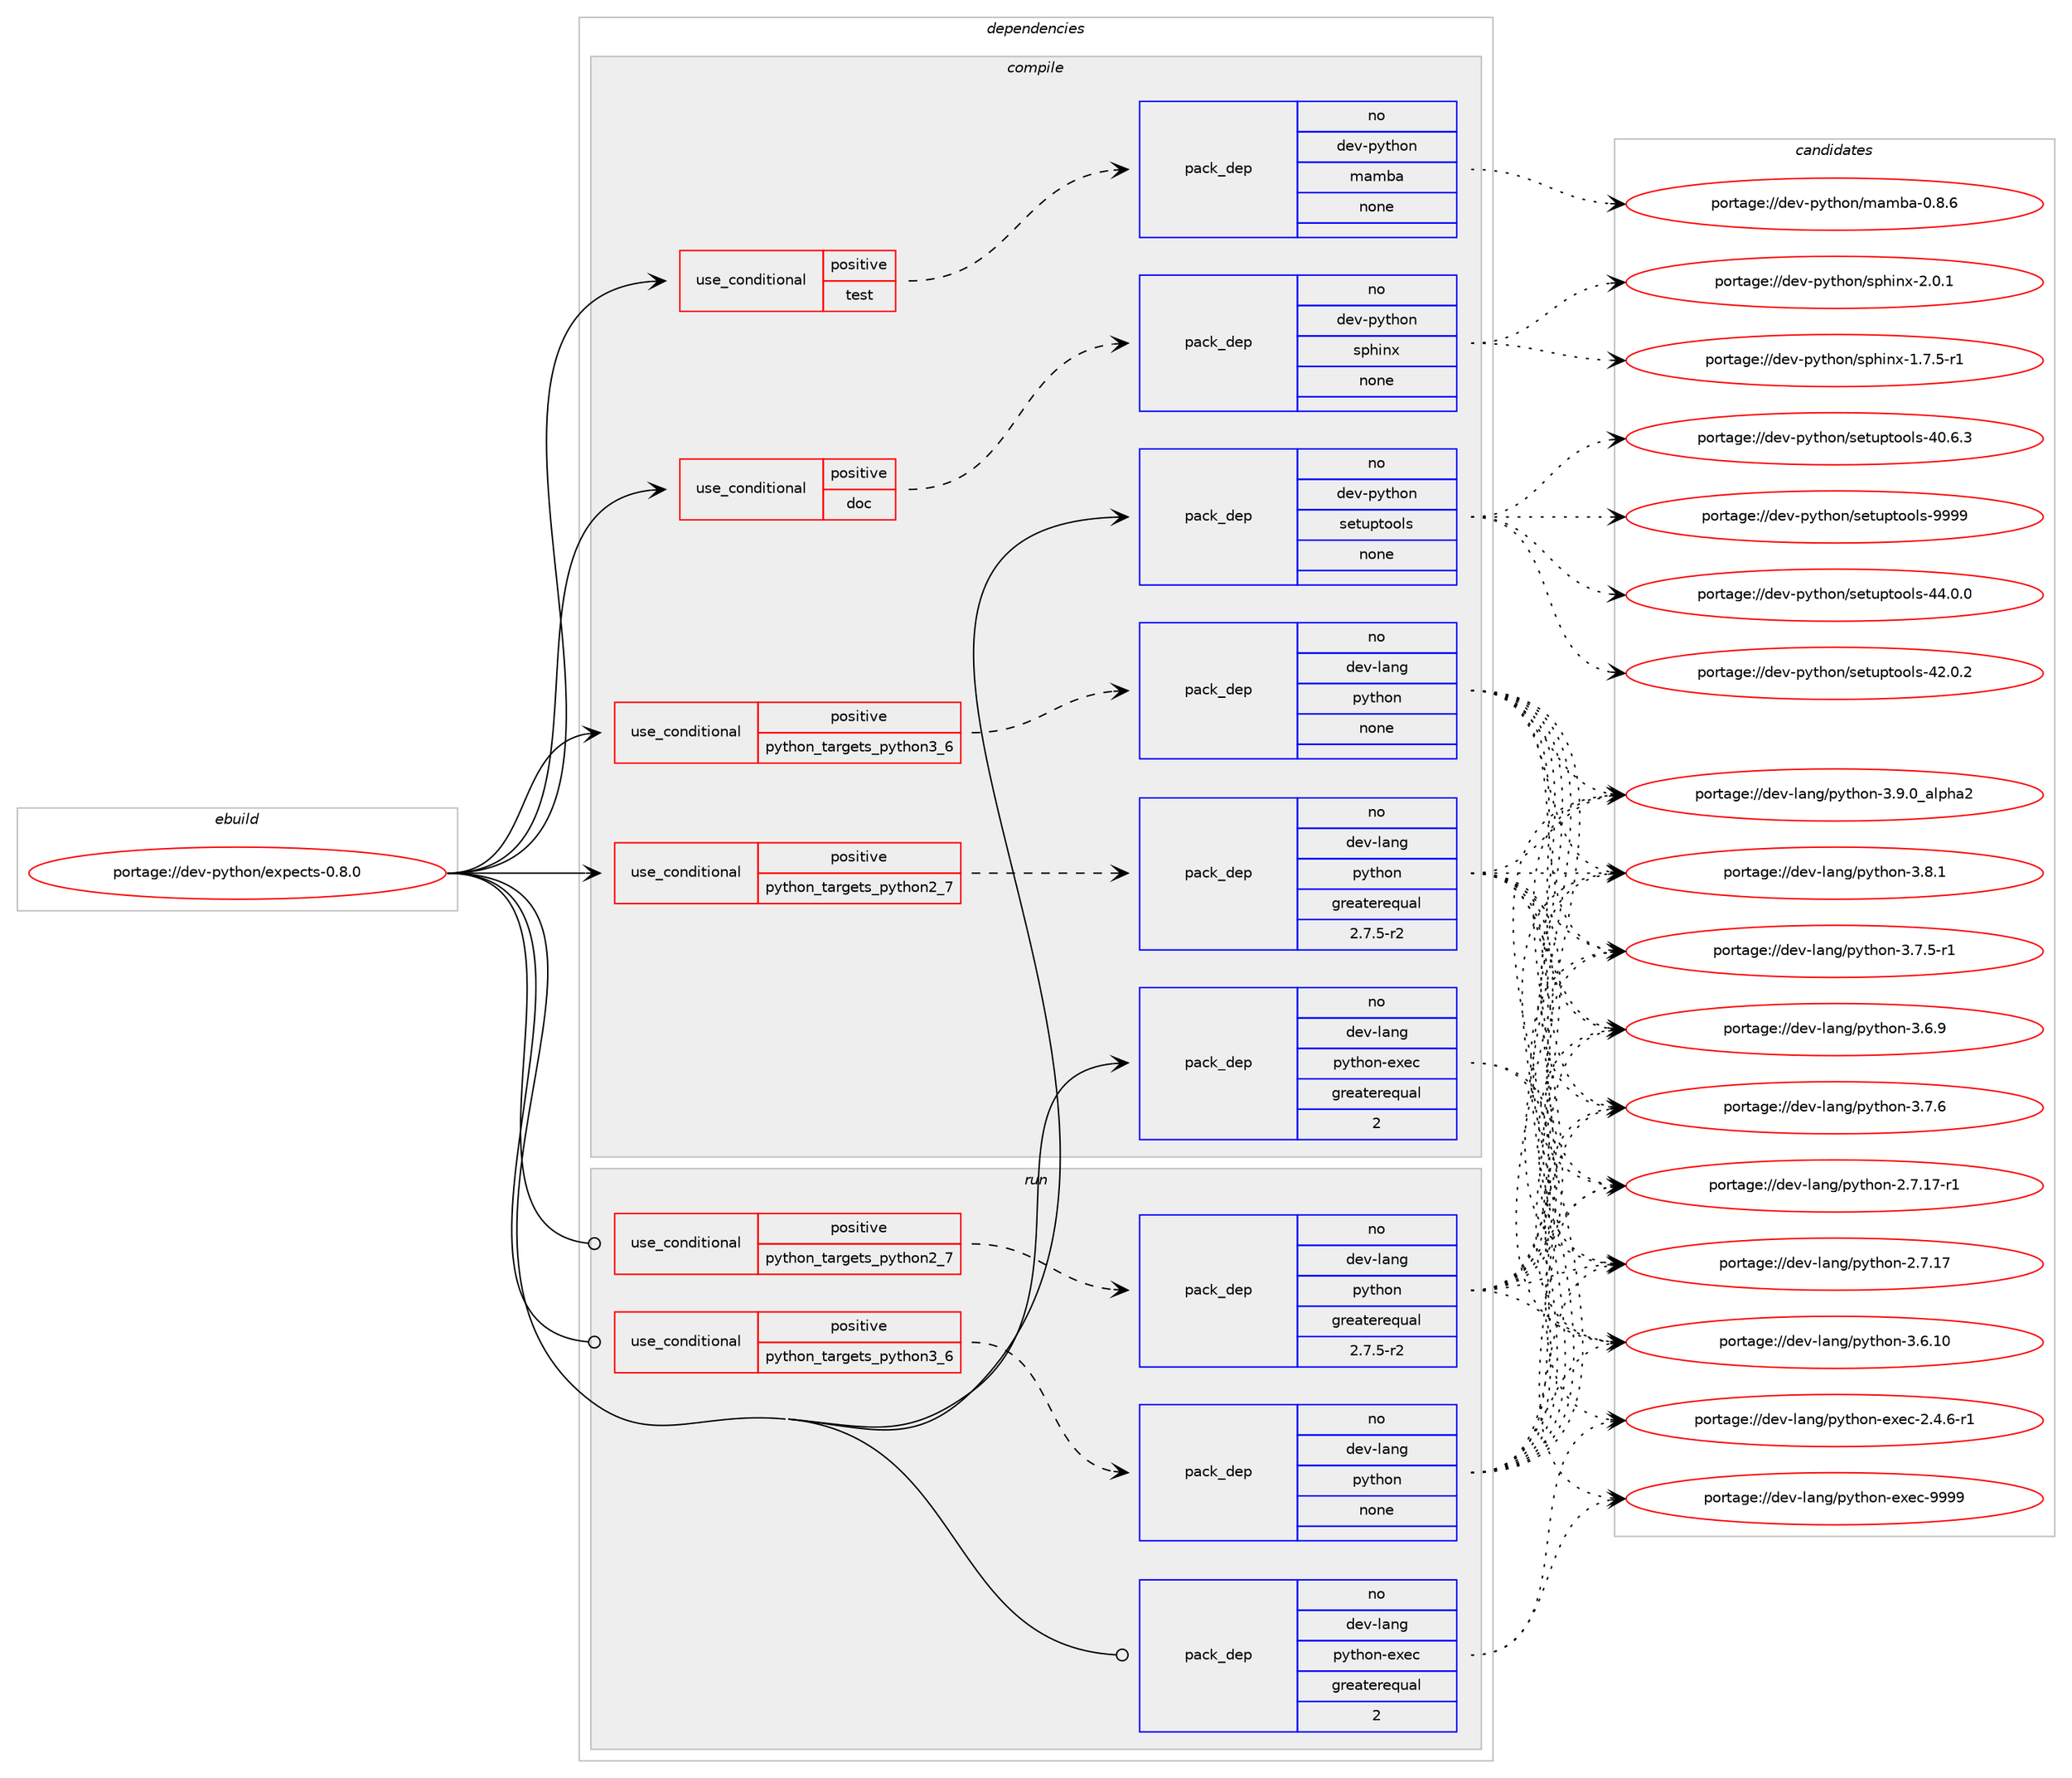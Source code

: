 digraph prolog {

# *************
# Graph options
# *************

newrank=true;
concentrate=true;
compound=true;
graph [rankdir=LR,fontname=Helvetica,fontsize=10,ranksep=1.5];#, ranksep=2.5, nodesep=0.2];
edge  [arrowhead=vee];
node  [fontname=Helvetica,fontsize=10];

# **********
# The ebuild
# **********

subgraph cluster_leftcol {
color=gray;
rank=same;
label=<<i>ebuild</i>>;
id [label="portage://dev-python/expects-0.8.0", color=red, width=4, href="../dev-python/expects-0.8.0.svg"];
}

# ****************
# The dependencies
# ****************

subgraph cluster_midcol {
color=gray;
label=<<i>dependencies</i>>;
subgraph cluster_compile {
fillcolor="#eeeeee";
style=filled;
label=<<i>compile</i>>;
subgraph cond116195 {
dependency461958 [label=<<TABLE BORDER="0" CELLBORDER="1" CELLSPACING="0" CELLPADDING="4"><TR><TD ROWSPAN="3" CELLPADDING="10">use_conditional</TD></TR><TR><TD>positive</TD></TR><TR><TD>doc</TD></TR></TABLE>>, shape=none, color=red];
subgraph pack340773 {
dependency461959 [label=<<TABLE BORDER="0" CELLBORDER="1" CELLSPACING="0" CELLPADDING="4" WIDTH="220"><TR><TD ROWSPAN="6" CELLPADDING="30">pack_dep</TD></TR><TR><TD WIDTH="110">no</TD></TR><TR><TD>dev-python</TD></TR><TR><TD>sphinx</TD></TR><TR><TD>none</TD></TR><TR><TD></TD></TR></TABLE>>, shape=none, color=blue];
}
dependency461958:e -> dependency461959:w [weight=20,style="dashed",arrowhead="vee"];
}
id:e -> dependency461958:w [weight=20,style="solid",arrowhead="vee"];
subgraph cond116196 {
dependency461960 [label=<<TABLE BORDER="0" CELLBORDER="1" CELLSPACING="0" CELLPADDING="4"><TR><TD ROWSPAN="3" CELLPADDING="10">use_conditional</TD></TR><TR><TD>positive</TD></TR><TR><TD>python_targets_python2_7</TD></TR></TABLE>>, shape=none, color=red];
subgraph pack340774 {
dependency461961 [label=<<TABLE BORDER="0" CELLBORDER="1" CELLSPACING="0" CELLPADDING="4" WIDTH="220"><TR><TD ROWSPAN="6" CELLPADDING="30">pack_dep</TD></TR><TR><TD WIDTH="110">no</TD></TR><TR><TD>dev-lang</TD></TR><TR><TD>python</TD></TR><TR><TD>greaterequal</TD></TR><TR><TD>2.7.5-r2</TD></TR></TABLE>>, shape=none, color=blue];
}
dependency461960:e -> dependency461961:w [weight=20,style="dashed",arrowhead="vee"];
}
id:e -> dependency461960:w [weight=20,style="solid",arrowhead="vee"];
subgraph cond116197 {
dependency461962 [label=<<TABLE BORDER="0" CELLBORDER="1" CELLSPACING="0" CELLPADDING="4"><TR><TD ROWSPAN="3" CELLPADDING="10">use_conditional</TD></TR><TR><TD>positive</TD></TR><TR><TD>python_targets_python3_6</TD></TR></TABLE>>, shape=none, color=red];
subgraph pack340775 {
dependency461963 [label=<<TABLE BORDER="0" CELLBORDER="1" CELLSPACING="0" CELLPADDING="4" WIDTH="220"><TR><TD ROWSPAN="6" CELLPADDING="30">pack_dep</TD></TR><TR><TD WIDTH="110">no</TD></TR><TR><TD>dev-lang</TD></TR><TR><TD>python</TD></TR><TR><TD>none</TD></TR><TR><TD></TD></TR></TABLE>>, shape=none, color=blue];
}
dependency461962:e -> dependency461963:w [weight=20,style="dashed",arrowhead="vee"];
}
id:e -> dependency461962:w [weight=20,style="solid",arrowhead="vee"];
subgraph cond116198 {
dependency461964 [label=<<TABLE BORDER="0" CELLBORDER="1" CELLSPACING="0" CELLPADDING="4"><TR><TD ROWSPAN="3" CELLPADDING="10">use_conditional</TD></TR><TR><TD>positive</TD></TR><TR><TD>test</TD></TR></TABLE>>, shape=none, color=red];
subgraph pack340776 {
dependency461965 [label=<<TABLE BORDER="0" CELLBORDER="1" CELLSPACING="0" CELLPADDING="4" WIDTH="220"><TR><TD ROWSPAN="6" CELLPADDING="30">pack_dep</TD></TR><TR><TD WIDTH="110">no</TD></TR><TR><TD>dev-python</TD></TR><TR><TD>mamba</TD></TR><TR><TD>none</TD></TR><TR><TD></TD></TR></TABLE>>, shape=none, color=blue];
}
dependency461964:e -> dependency461965:w [weight=20,style="dashed",arrowhead="vee"];
}
id:e -> dependency461964:w [weight=20,style="solid",arrowhead="vee"];
subgraph pack340777 {
dependency461966 [label=<<TABLE BORDER="0" CELLBORDER="1" CELLSPACING="0" CELLPADDING="4" WIDTH="220"><TR><TD ROWSPAN="6" CELLPADDING="30">pack_dep</TD></TR><TR><TD WIDTH="110">no</TD></TR><TR><TD>dev-lang</TD></TR><TR><TD>python-exec</TD></TR><TR><TD>greaterequal</TD></TR><TR><TD>2</TD></TR></TABLE>>, shape=none, color=blue];
}
id:e -> dependency461966:w [weight=20,style="solid",arrowhead="vee"];
subgraph pack340778 {
dependency461967 [label=<<TABLE BORDER="0" CELLBORDER="1" CELLSPACING="0" CELLPADDING="4" WIDTH="220"><TR><TD ROWSPAN="6" CELLPADDING="30">pack_dep</TD></TR><TR><TD WIDTH="110">no</TD></TR><TR><TD>dev-python</TD></TR><TR><TD>setuptools</TD></TR><TR><TD>none</TD></TR><TR><TD></TD></TR></TABLE>>, shape=none, color=blue];
}
id:e -> dependency461967:w [weight=20,style="solid",arrowhead="vee"];
}
subgraph cluster_compileandrun {
fillcolor="#eeeeee";
style=filled;
label=<<i>compile and run</i>>;
}
subgraph cluster_run {
fillcolor="#eeeeee";
style=filled;
label=<<i>run</i>>;
subgraph cond116199 {
dependency461968 [label=<<TABLE BORDER="0" CELLBORDER="1" CELLSPACING="0" CELLPADDING="4"><TR><TD ROWSPAN="3" CELLPADDING="10">use_conditional</TD></TR><TR><TD>positive</TD></TR><TR><TD>python_targets_python2_7</TD></TR></TABLE>>, shape=none, color=red];
subgraph pack340779 {
dependency461969 [label=<<TABLE BORDER="0" CELLBORDER="1" CELLSPACING="0" CELLPADDING="4" WIDTH="220"><TR><TD ROWSPAN="6" CELLPADDING="30">pack_dep</TD></TR><TR><TD WIDTH="110">no</TD></TR><TR><TD>dev-lang</TD></TR><TR><TD>python</TD></TR><TR><TD>greaterequal</TD></TR><TR><TD>2.7.5-r2</TD></TR></TABLE>>, shape=none, color=blue];
}
dependency461968:e -> dependency461969:w [weight=20,style="dashed",arrowhead="vee"];
}
id:e -> dependency461968:w [weight=20,style="solid",arrowhead="odot"];
subgraph cond116200 {
dependency461970 [label=<<TABLE BORDER="0" CELLBORDER="1" CELLSPACING="0" CELLPADDING="4"><TR><TD ROWSPAN="3" CELLPADDING="10">use_conditional</TD></TR><TR><TD>positive</TD></TR><TR><TD>python_targets_python3_6</TD></TR></TABLE>>, shape=none, color=red];
subgraph pack340780 {
dependency461971 [label=<<TABLE BORDER="0" CELLBORDER="1" CELLSPACING="0" CELLPADDING="4" WIDTH="220"><TR><TD ROWSPAN="6" CELLPADDING="30">pack_dep</TD></TR><TR><TD WIDTH="110">no</TD></TR><TR><TD>dev-lang</TD></TR><TR><TD>python</TD></TR><TR><TD>none</TD></TR><TR><TD></TD></TR></TABLE>>, shape=none, color=blue];
}
dependency461970:e -> dependency461971:w [weight=20,style="dashed",arrowhead="vee"];
}
id:e -> dependency461970:w [weight=20,style="solid",arrowhead="odot"];
subgraph pack340781 {
dependency461972 [label=<<TABLE BORDER="0" CELLBORDER="1" CELLSPACING="0" CELLPADDING="4" WIDTH="220"><TR><TD ROWSPAN="6" CELLPADDING="30">pack_dep</TD></TR><TR><TD WIDTH="110">no</TD></TR><TR><TD>dev-lang</TD></TR><TR><TD>python-exec</TD></TR><TR><TD>greaterequal</TD></TR><TR><TD>2</TD></TR></TABLE>>, shape=none, color=blue];
}
id:e -> dependency461972:w [weight=20,style="solid",arrowhead="odot"];
}
}

# **************
# The candidates
# **************

subgraph cluster_choices {
rank=same;
color=gray;
label=<<i>candidates</i>>;

subgraph choice340773 {
color=black;
nodesep=1;
choice1001011184511212111610411111047115112104105110120455046484649 [label="portage://dev-python/sphinx-2.0.1", color=red, width=4,href="../dev-python/sphinx-2.0.1.svg"];
choice10010111845112121116104111110471151121041051101204549465546534511449 [label="portage://dev-python/sphinx-1.7.5-r1", color=red, width=4,href="../dev-python/sphinx-1.7.5-r1.svg"];
dependency461959:e -> choice1001011184511212111610411111047115112104105110120455046484649:w [style=dotted,weight="100"];
dependency461959:e -> choice10010111845112121116104111110471151121041051101204549465546534511449:w [style=dotted,weight="100"];
}
subgraph choice340774 {
color=black;
nodesep=1;
choice10010111845108971101034711212111610411111045514657464895971081121049750 [label="portage://dev-lang/python-3.9.0_alpha2", color=red, width=4,href="../dev-lang/python-3.9.0_alpha2.svg"];
choice100101118451089711010347112121116104111110455146564649 [label="portage://dev-lang/python-3.8.1", color=red, width=4,href="../dev-lang/python-3.8.1.svg"];
choice100101118451089711010347112121116104111110455146554654 [label="portage://dev-lang/python-3.7.6", color=red, width=4,href="../dev-lang/python-3.7.6.svg"];
choice1001011184510897110103471121211161041111104551465546534511449 [label="portage://dev-lang/python-3.7.5-r1", color=red, width=4,href="../dev-lang/python-3.7.5-r1.svg"];
choice100101118451089711010347112121116104111110455146544657 [label="portage://dev-lang/python-3.6.9", color=red, width=4,href="../dev-lang/python-3.6.9.svg"];
choice10010111845108971101034711212111610411111045514654464948 [label="portage://dev-lang/python-3.6.10", color=red, width=4,href="../dev-lang/python-3.6.10.svg"];
choice100101118451089711010347112121116104111110455046554649554511449 [label="portage://dev-lang/python-2.7.17-r1", color=red, width=4,href="../dev-lang/python-2.7.17-r1.svg"];
choice10010111845108971101034711212111610411111045504655464955 [label="portage://dev-lang/python-2.7.17", color=red, width=4,href="../dev-lang/python-2.7.17.svg"];
dependency461961:e -> choice10010111845108971101034711212111610411111045514657464895971081121049750:w [style=dotted,weight="100"];
dependency461961:e -> choice100101118451089711010347112121116104111110455146564649:w [style=dotted,weight="100"];
dependency461961:e -> choice100101118451089711010347112121116104111110455146554654:w [style=dotted,weight="100"];
dependency461961:e -> choice1001011184510897110103471121211161041111104551465546534511449:w [style=dotted,weight="100"];
dependency461961:e -> choice100101118451089711010347112121116104111110455146544657:w [style=dotted,weight="100"];
dependency461961:e -> choice10010111845108971101034711212111610411111045514654464948:w [style=dotted,weight="100"];
dependency461961:e -> choice100101118451089711010347112121116104111110455046554649554511449:w [style=dotted,weight="100"];
dependency461961:e -> choice10010111845108971101034711212111610411111045504655464955:w [style=dotted,weight="100"];
}
subgraph choice340775 {
color=black;
nodesep=1;
choice10010111845108971101034711212111610411111045514657464895971081121049750 [label="portage://dev-lang/python-3.9.0_alpha2", color=red, width=4,href="../dev-lang/python-3.9.0_alpha2.svg"];
choice100101118451089711010347112121116104111110455146564649 [label="portage://dev-lang/python-3.8.1", color=red, width=4,href="../dev-lang/python-3.8.1.svg"];
choice100101118451089711010347112121116104111110455146554654 [label="portage://dev-lang/python-3.7.6", color=red, width=4,href="../dev-lang/python-3.7.6.svg"];
choice1001011184510897110103471121211161041111104551465546534511449 [label="portage://dev-lang/python-3.7.5-r1", color=red, width=4,href="../dev-lang/python-3.7.5-r1.svg"];
choice100101118451089711010347112121116104111110455146544657 [label="portage://dev-lang/python-3.6.9", color=red, width=4,href="../dev-lang/python-3.6.9.svg"];
choice10010111845108971101034711212111610411111045514654464948 [label="portage://dev-lang/python-3.6.10", color=red, width=4,href="../dev-lang/python-3.6.10.svg"];
choice100101118451089711010347112121116104111110455046554649554511449 [label="portage://dev-lang/python-2.7.17-r1", color=red, width=4,href="../dev-lang/python-2.7.17-r1.svg"];
choice10010111845108971101034711212111610411111045504655464955 [label="portage://dev-lang/python-2.7.17", color=red, width=4,href="../dev-lang/python-2.7.17.svg"];
dependency461963:e -> choice10010111845108971101034711212111610411111045514657464895971081121049750:w [style=dotted,weight="100"];
dependency461963:e -> choice100101118451089711010347112121116104111110455146564649:w [style=dotted,weight="100"];
dependency461963:e -> choice100101118451089711010347112121116104111110455146554654:w [style=dotted,weight="100"];
dependency461963:e -> choice1001011184510897110103471121211161041111104551465546534511449:w [style=dotted,weight="100"];
dependency461963:e -> choice100101118451089711010347112121116104111110455146544657:w [style=dotted,weight="100"];
dependency461963:e -> choice10010111845108971101034711212111610411111045514654464948:w [style=dotted,weight="100"];
dependency461963:e -> choice100101118451089711010347112121116104111110455046554649554511449:w [style=dotted,weight="100"];
dependency461963:e -> choice10010111845108971101034711212111610411111045504655464955:w [style=dotted,weight="100"];
}
subgraph choice340776 {
color=black;
nodesep=1;
choice1001011184511212111610411111047109971099897454846564654 [label="portage://dev-python/mamba-0.8.6", color=red, width=4,href="../dev-python/mamba-0.8.6.svg"];
dependency461965:e -> choice1001011184511212111610411111047109971099897454846564654:w [style=dotted,weight="100"];
}
subgraph choice340777 {
color=black;
nodesep=1;
choice10010111845108971101034711212111610411111045101120101994557575757 [label="portage://dev-lang/python-exec-9999", color=red, width=4,href="../dev-lang/python-exec-9999.svg"];
choice10010111845108971101034711212111610411111045101120101994550465246544511449 [label="portage://dev-lang/python-exec-2.4.6-r1", color=red, width=4,href="../dev-lang/python-exec-2.4.6-r1.svg"];
dependency461966:e -> choice10010111845108971101034711212111610411111045101120101994557575757:w [style=dotted,weight="100"];
dependency461966:e -> choice10010111845108971101034711212111610411111045101120101994550465246544511449:w [style=dotted,weight="100"];
}
subgraph choice340778 {
color=black;
nodesep=1;
choice10010111845112121116104111110471151011161171121161111111081154557575757 [label="portage://dev-python/setuptools-9999", color=red, width=4,href="../dev-python/setuptools-9999.svg"];
choice100101118451121211161041111104711510111611711211611111110811545525246484648 [label="portage://dev-python/setuptools-44.0.0", color=red, width=4,href="../dev-python/setuptools-44.0.0.svg"];
choice100101118451121211161041111104711510111611711211611111110811545525046484650 [label="portage://dev-python/setuptools-42.0.2", color=red, width=4,href="../dev-python/setuptools-42.0.2.svg"];
choice100101118451121211161041111104711510111611711211611111110811545524846544651 [label="portage://dev-python/setuptools-40.6.3", color=red, width=4,href="../dev-python/setuptools-40.6.3.svg"];
dependency461967:e -> choice10010111845112121116104111110471151011161171121161111111081154557575757:w [style=dotted,weight="100"];
dependency461967:e -> choice100101118451121211161041111104711510111611711211611111110811545525246484648:w [style=dotted,weight="100"];
dependency461967:e -> choice100101118451121211161041111104711510111611711211611111110811545525046484650:w [style=dotted,weight="100"];
dependency461967:e -> choice100101118451121211161041111104711510111611711211611111110811545524846544651:w [style=dotted,weight="100"];
}
subgraph choice340779 {
color=black;
nodesep=1;
choice10010111845108971101034711212111610411111045514657464895971081121049750 [label="portage://dev-lang/python-3.9.0_alpha2", color=red, width=4,href="../dev-lang/python-3.9.0_alpha2.svg"];
choice100101118451089711010347112121116104111110455146564649 [label="portage://dev-lang/python-3.8.1", color=red, width=4,href="../dev-lang/python-3.8.1.svg"];
choice100101118451089711010347112121116104111110455146554654 [label="portage://dev-lang/python-3.7.6", color=red, width=4,href="../dev-lang/python-3.7.6.svg"];
choice1001011184510897110103471121211161041111104551465546534511449 [label="portage://dev-lang/python-3.7.5-r1", color=red, width=4,href="../dev-lang/python-3.7.5-r1.svg"];
choice100101118451089711010347112121116104111110455146544657 [label="portage://dev-lang/python-3.6.9", color=red, width=4,href="../dev-lang/python-3.6.9.svg"];
choice10010111845108971101034711212111610411111045514654464948 [label="portage://dev-lang/python-3.6.10", color=red, width=4,href="../dev-lang/python-3.6.10.svg"];
choice100101118451089711010347112121116104111110455046554649554511449 [label="portage://dev-lang/python-2.7.17-r1", color=red, width=4,href="../dev-lang/python-2.7.17-r1.svg"];
choice10010111845108971101034711212111610411111045504655464955 [label="portage://dev-lang/python-2.7.17", color=red, width=4,href="../dev-lang/python-2.7.17.svg"];
dependency461969:e -> choice10010111845108971101034711212111610411111045514657464895971081121049750:w [style=dotted,weight="100"];
dependency461969:e -> choice100101118451089711010347112121116104111110455146564649:w [style=dotted,weight="100"];
dependency461969:e -> choice100101118451089711010347112121116104111110455146554654:w [style=dotted,weight="100"];
dependency461969:e -> choice1001011184510897110103471121211161041111104551465546534511449:w [style=dotted,weight="100"];
dependency461969:e -> choice100101118451089711010347112121116104111110455146544657:w [style=dotted,weight="100"];
dependency461969:e -> choice10010111845108971101034711212111610411111045514654464948:w [style=dotted,weight="100"];
dependency461969:e -> choice100101118451089711010347112121116104111110455046554649554511449:w [style=dotted,weight="100"];
dependency461969:e -> choice10010111845108971101034711212111610411111045504655464955:w [style=dotted,weight="100"];
}
subgraph choice340780 {
color=black;
nodesep=1;
choice10010111845108971101034711212111610411111045514657464895971081121049750 [label="portage://dev-lang/python-3.9.0_alpha2", color=red, width=4,href="../dev-lang/python-3.9.0_alpha2.svg"];
choice100101118451089711010347112121116104111110455146564649 [label="portage://dev-lang/python-3.8.1", color=red, width=4,href="../dev-lang/python-3.8.1.svg"];
choice100101118451089711010347112121116104111110455146554654 [label="portage://dev-lang/python-3.7.6", color=red, width=4,href="../dev-lang/python-3.7.6.svg"];
choice1001011184510897110103471121211161041111104551465546534511449 [label="portage://dev-lang/python-3.7.5-r1", color=red, width=4,href="../dev-lang/python-3.7.5-r1.svg"];
choice100101118451089711010347112121116104111110455146544657 [label="portage://dev-lang/python-3.6.9", color=red, width=4,href="../dev-lang/python-3.6.9.svg"];
choice10010111845108971101034711212111610411111045514654464948 [label="portage://dev-lang/python-3.6.10", color=red, width=4,href="../dev-lang/python-3.6.10.svg"];
choice100101118451089711010347112121116104111110455046554649554511449 [label="portage://dev-lang/python-2.7.17-r1", color=red, width=4,href="../dev-lang/python-2.7.17-r1.svg"];
choice10010111845108971101034711212111610411111045504655464955 [label="portage://dev-lang/python-2.7.17", color=red, width=4,href="../dev-lang/python-2.7.17.svg"];
dependency461971:e -> choice10010111845108971101034711212111610411111045514657464895971081121049750:w [style=dotted,weight="100"];
dependency461971:e -> choice100101118451089711010347112121116104111110455146564649:w [style=dotted,weight="100"];
dependency461971:e -> choice100101118451089711010347112121116104111110455146554654:w [style=dotted,weight="100"];
dependency461971:e -> choice1001011184510897110103471121211161041111104551465546534511449:w [style=dotted,weight="100"];
dependency461971:e -> choice100101118451089711010347112121116104111110455146544657:w [style=dotted,weight="100"];
dependency461971:e -> choice10010111845108971101034711212111610411111045514654464948:w [style=dotted,weight="100"];
dependency461971:e -> choice100101118451089711010347112121116104111110455046554649554511449:w [style=dotted,weight="100"];
dependency461971:e -> choice10010111845108971101034711212111610411111045504655464955:w [style=dotted,weight="100"];
}
subgraph choice340781 {
color=black;
nodesep=1;
choice10010111845108971101034711212111610411111045101120101994557575757 [label="portage://dev-lang/python-exec-9999", color=red, width=4,href="../dev-lang/python-exec-9999.svg"];
choice10010111845108971101034711212111610411111045101120101994550465246544511449 [label="portage://dev-lang/python-exec-2.4.6-r1", color=red, width=4,href="../dev-lang/python-exec-2.4.6-r1.svg"];
dependency461972:e -> choice10010111845108971101034711212111610411111045101120101994557575757:w [style=dotted,weight="100"];
dependency461972:e -> choice10010111845108971101034711212111610411111045101120101994550465246544511449:w [style=dotted,weight="100"];
}
}

}
